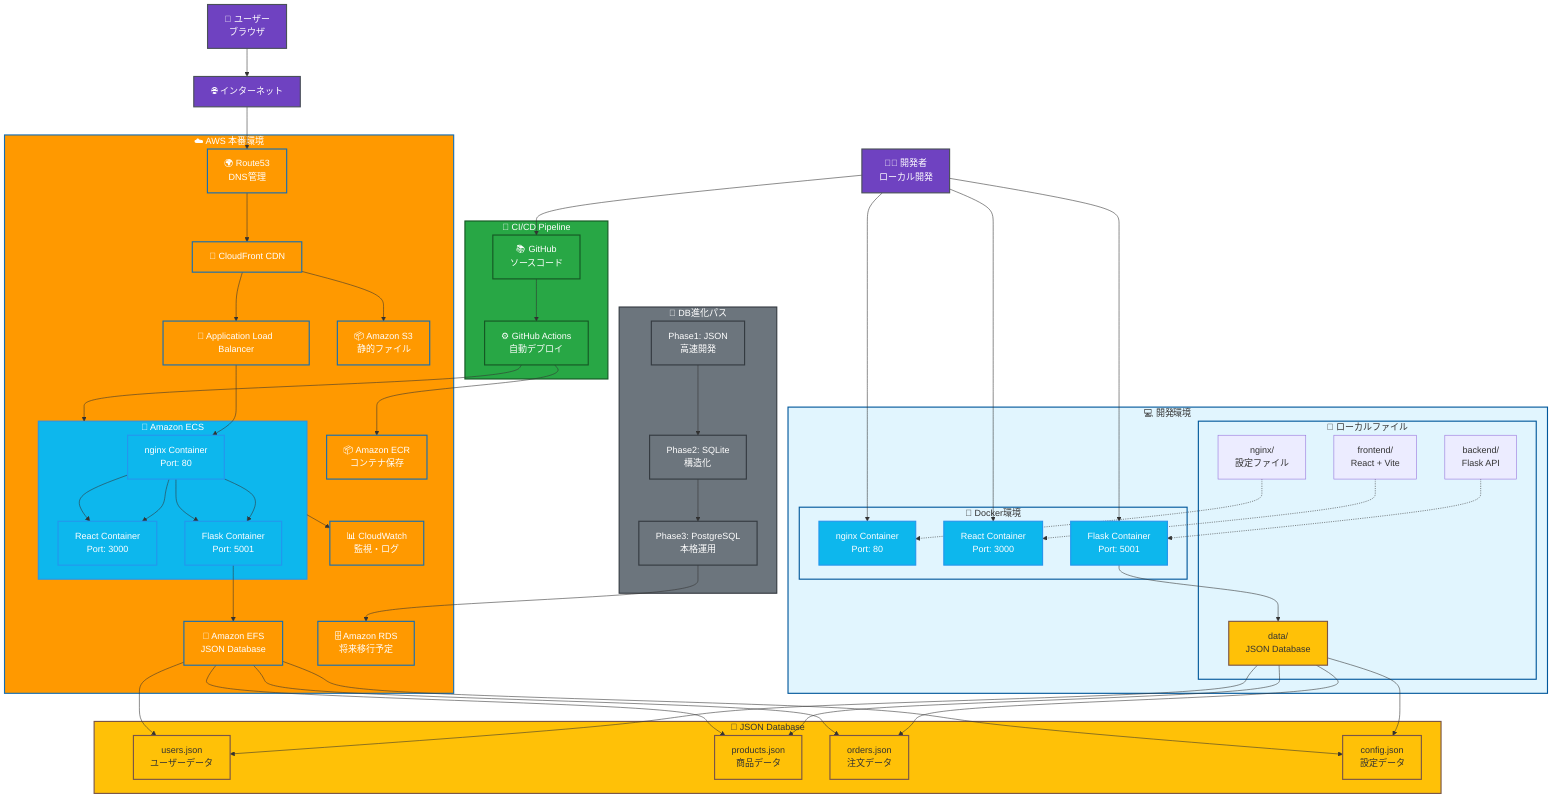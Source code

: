 graph TB
    %% ユーザー・外部アクセス
    User[👤 ユーザー<br/>ブラウザ]
    Developer[👨‍💻 開発者<br/>ローカル開発]
    Internet[🌐 インターネット]
    
    %% AWS本番環境
    subgraph AWS["☁️ AWS 本番環境"]
        Route53[🌍 Route53<br/>DNS管理]
        CloudFront[🚀 CloudFront CDN]
        ALB[🔄 Application Load Balancer]
        
        subgraph ECS["🐳 Amazon ECS"]
            ECS_nginx[nginx Container<br/>Port: 80]
            ECS_frontend[React Container<br/>Port: 3000]
            ECS_backend[Flask Container<br/>Port: 5001]
        end
        
        EFS[📁 Amazon EFS<br/>JSON Database]
        S3[📦 Amazon S3<br/>静的ファイル]
        RDS[🗄️ Amazon RDS<br/>将来移行予定]
        ECR[📦 Amazon ECR<br/>コンテナ保存]
        CloudWatch[📊 CloudWatch<br/>監視・ログ]
    end
    
    %% 開発環境
    subgraph DevEnv["💻 開発環境"]
        subgraph Docker["🐳 Docker環境"]
            Dev_nginx[nginx Container<br/>Port: 80]
            Dev_frontend[React Container<br/>Port: 3000] 
            Dev_backend[Flask Container<br/>Port: 5001]
        end
        
        subgraph LocalFiles["📁 ローカルファイル"]
            frontend_code[frontend/<br/>React + Vite]
            backend_code[backend/<br/>Flask API]
            nginx_config[nginx/<br/>設定ファイル]
            json_data[data/<br/>JSON Database]
        end
    end
    
    %% CI/CD
    subgraph Pipeline["🔄 CI/CD Pipeline"]
        GitHub[📚 GitHub<br/>ソースコード]
        Actions[⚙️ GitHub Actions<br/>自動デプロイ]
    end
    
    %% JSON Database詳細
    subgraph JSONFiles["📄 JSON Database"]
        users_json[users.json<br/>ユーザーデータ]
        products_json[products.json<br/>商品データ]
        orders_json[orders.json<br/>注文データ]
        config_json[config.json<br/>設定データ]
    end
    
    %% データベース進化
    subgraph Evolution["🔄 DB進化パス"]
        Phase1[Phase1: JSON<br/>高速開発]
        Phase2[Phase2: SQLite<br/>構造化]
        Phase3[Phase3: PostgreSQL<br/>本格運用]
    end
    
    %% アクセスフロー（本番）
    User --> Internet
    Internet --> Route53
    Route53 --> CloudFront
    CloudFront --> ALB
    CloudFront --> S3
    ALB --> ECS_nginx
    ECS_nginx --> ECS_frontend
    ECS_nginx --> ECS_backend
    ECS_backend --> EFS
    
    %% 開発フロー
    Developer --> Dev_frontend
    Developer --> Dev_nginx
    Developer --> Dev_backend
    Dev_backend --> json_data
    
    %% JSON構成
    json_data --> users_json
    json_data --> products_json
    json_data --> orders_json
    json_data --> config_json
    
    %% データベース進化
    Phase1 --> Phase2
    Phase2 --> Phase3
    Phase3 --> RDS
    
    %% CI/CD
    Developer --> GitHub
    GitHub --> Actions
    Actions --> ECR
    Actions --> ECS
    
    %% ファイルマウント
    frontend_code -.-> Dev_frontend
    backend_code -.-> Dev_backend
    nginx_config -.-> Dev_nginx
    
    %% AWS内部接続
    ECS_nginx --> ECS_frontend
    ECS_nginx --> ECS_backend
    ECS --> CloudWatch
    
    %% 本番データ永続化
    EFS --> users_json
    EFS --> products_json
    EFS --> orders_json
    EFS --> config_json
    
    %% スタイリング
    classDef awsService fill:#ff9900,stroke:#146eb4,stroke-width:2px,color:#ffffff
    classDef devService fill:#e1f5fe,stroke:#01579b,stroke-width:2px
    classDef container fill:#0db7ed,stroke:#2496ed,stroke-width:2px,color:#ffffff
    classDef jsonFile fill:#ffc107,stroke:#795548,stroke-width:2px
    classDef pipeline fill:#28a745,stroke:#155724,stroke-width:2px,color:#ffffff
    classDef user fill:#6f42c1,stroke:#495057,stroke-width:2px,color:#ffffff
    classDef evolution fill:#6c757d,stroke:#343a40,stroke-width:2px,color:#ffffff
    
    class Route53,CloudFront,ALB,EFS,S3,RDS,ECR,CloudWatch,AWS awsService
    class DevEnv,Docker,LocalFiles devService
    class Dev_nginx,Dev_frontend,Dev_backend,ECS_nginx,ECS_frontend,ECS_backend,ECS container
    class users_json,products_json,orders_json,config_json,JSONFiles,json_data jsonFile
    class Pipeline,GitHub,Actions pipeline
    class User,Developer,Internet user
    class Evolution,Phase1,Phase2,Phase3 evolution